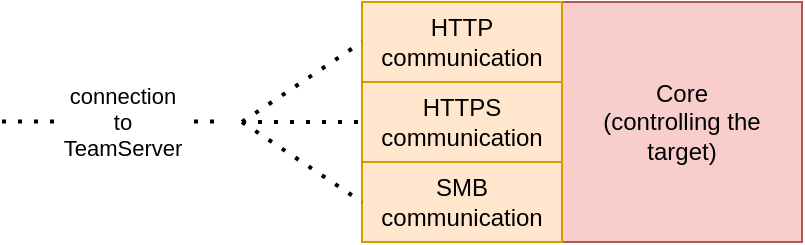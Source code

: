 <mxfile version="24.2.7" type="device">
  <diagram name="Page-1" id="z31H8gkhQVE1sdS_zFcb">
    <mxGraphModel dx="600" dy="323" grid="1" gridSize="10" guides="1" tooltips="1" connect="1" arrows="1" fold="1" page="1" pageScale="1" pageWidth="850" pageHeight="1100" math="0" shadow="0">
      <root>
        <mxCell id="0" />
        <mxCell id="1" parent="0" />
        <mxCell id="YeuRYPHthjwrGcW5ANW2-1" value="Core&lt;div&gt;(controlling the&lt;/div&gt;&lt;div&gt;target)&lt;/div&gt;" style="rounded=0;whiteSpace=wrap;html=1;fillColor=#f8cecc;strokeColor=#b85450;" vertex="1" parent="1">
          <mxGeometry x="360" y="200" width="120" height="120" as="geometry" />
        </mxCell>
        <mxCell id="YeuRYPHthjwrGcW5ANW2-2" value="HTTP&lt;div&gt;&lt;span style=&quot;background-color: initial;&quot;&gt;communication&lt;/span&gt;&lt;/div&gt;" style="rounded=0;whiteSpace=wrap;html=1;fillColor=#ffe6cc;strokeColor=#d79b00;" vertex="1" parent="1">
          <mxGeometry x="260" y="200" width="100" height="40" as="geometry" />
        </mxCell>
        <mxCell id="YeuRYPHthjwrGcW5ANW2-3" value="HTTPS&lt;div&gt;&lt;span style=&quot;background-color: initial;&quot;&gt;communication&lt;/span&gt;&lt;/div&gt;" style="rounded=0;whiteSpace=wrap;html=1;fillColor=#ffe6cc;strokeColor=#d79b00;" vertex="1" parent="1">
          <mxGeometry x="260" y="240" width="100" height="40" as="geometry" />
        </mxCell>
        <mxCell id="YeuRYPHthjwrGcW5ANW2-4" value="SMB&lt;div&gt;&lt;span style=&quot;background-color: initial;&quot;&gt;communication&lt;/span&gt;&lt;/div&gt;" style="rounded=0;whiteSpace=wrap;html=1;fillColor=#ffe6cc;strokeColor=#d79b00;" vertex="1" parent="1">
          <mxGeometry x="260" y="280" width="100" height="40" as="geometry" />
        </mxCell>
        <mxCell id="YeuRYPHthjwrGcW5ANW2-5" value="" style="endArrow=none;dashed=1;html=1;dashPattern=1 3;strokeWidth=2;rounded=0;" edge="1" parent="1">
          <mxGeometry width="50" height="50" relative="1" as="geometry">
            <mxPoint x="80" y="259.71" as="sourcePoint" />
            <mxPoint x="190" y="259.71" as="targetPoint" />
          </mxGeometry>
        </mxCell>
        <mxCell id="YeuRYPHthjwrGcW5ANW2-9" value="connection&lt;div&gt;to&lt;/div&gt;&lt;div&gt;TeamServer&lt;/div&gt;" style="edgeLabel;html=1;align=center;verticalAlign=middle;resizable=0;points=[];" vertex="1" connectable="0" parent="YeuRYPHthjwrGcW5ANW2-5">
          <mxGeometry x="-0.234" relative="1" as="geometry">
            <mxPoint x="18" as="offset" />
          </mxGeometry>
        </mxCell>
        <mxCell id="YeuRYPHthjwrGcW5ANW2-6" value="" style="endArrow=none;dashed=1;html=1;dashPattern=1 3;strokeWidth=2;rounded=0;entryX=0;entryY=0.5;entryDx=0;entryDy=0;" edge="1" parent="1" target="YeuRYPHthjwrGcW5ANW2-2">
          <mxGeometry width="50" height="50" relative="1" as="geometry">
            <mxPoint x="200" y="260" as="sourcePoint" />
            <mxPoint x="210" y="270" as="targetPoint" />
          </mxGeometry>
        </mxCell>
        <mxCell id="YeuRYPHthjwrGcW5ANW2-7" value="" style="endArrow=none;dashed=1;html=1;dashPattern=1 3;strokeWidth=2;rounded=0;entryX=0;entryY=0.5;entryDx=0;entryDy=0;" edge="1" parent="1" target="YeuRYPHthjwrGcW5ANW2-3">
          <mxGeometry width="50" height="50" relative="1" as="geometry">
            <mxPoint x="200" y="260" as="sourcePoint" />
            <mxPoint x="210" y="270" as="targetPoint" />
          </mxGeometry>
        </mxCell>
        <mxCell id="YeuRYPHthjwrGcW5ANW2-8" value="" style="endArrow=none;dashed=1;html=1;dashPattern=1 3;strokeWidth=2;rounded=0;entryX=0;entryY=0.5;entryDx=0;entryDy=0;" edge="1" parent="1" target="YeuRYPHthjwrGcW5ANW2-4">
          <mxGeometry width="50" height="50" relative="1" as="geometry">
            <mxPoint x="200" y="260" as="sourcePoint" />
            <mxPoint x="210" y="270" as="targetPoint" />
          </mxGeometry>
        </mxCell>
      </root>
    </mxGraphModel>
  </diagram>
</mxfile>
